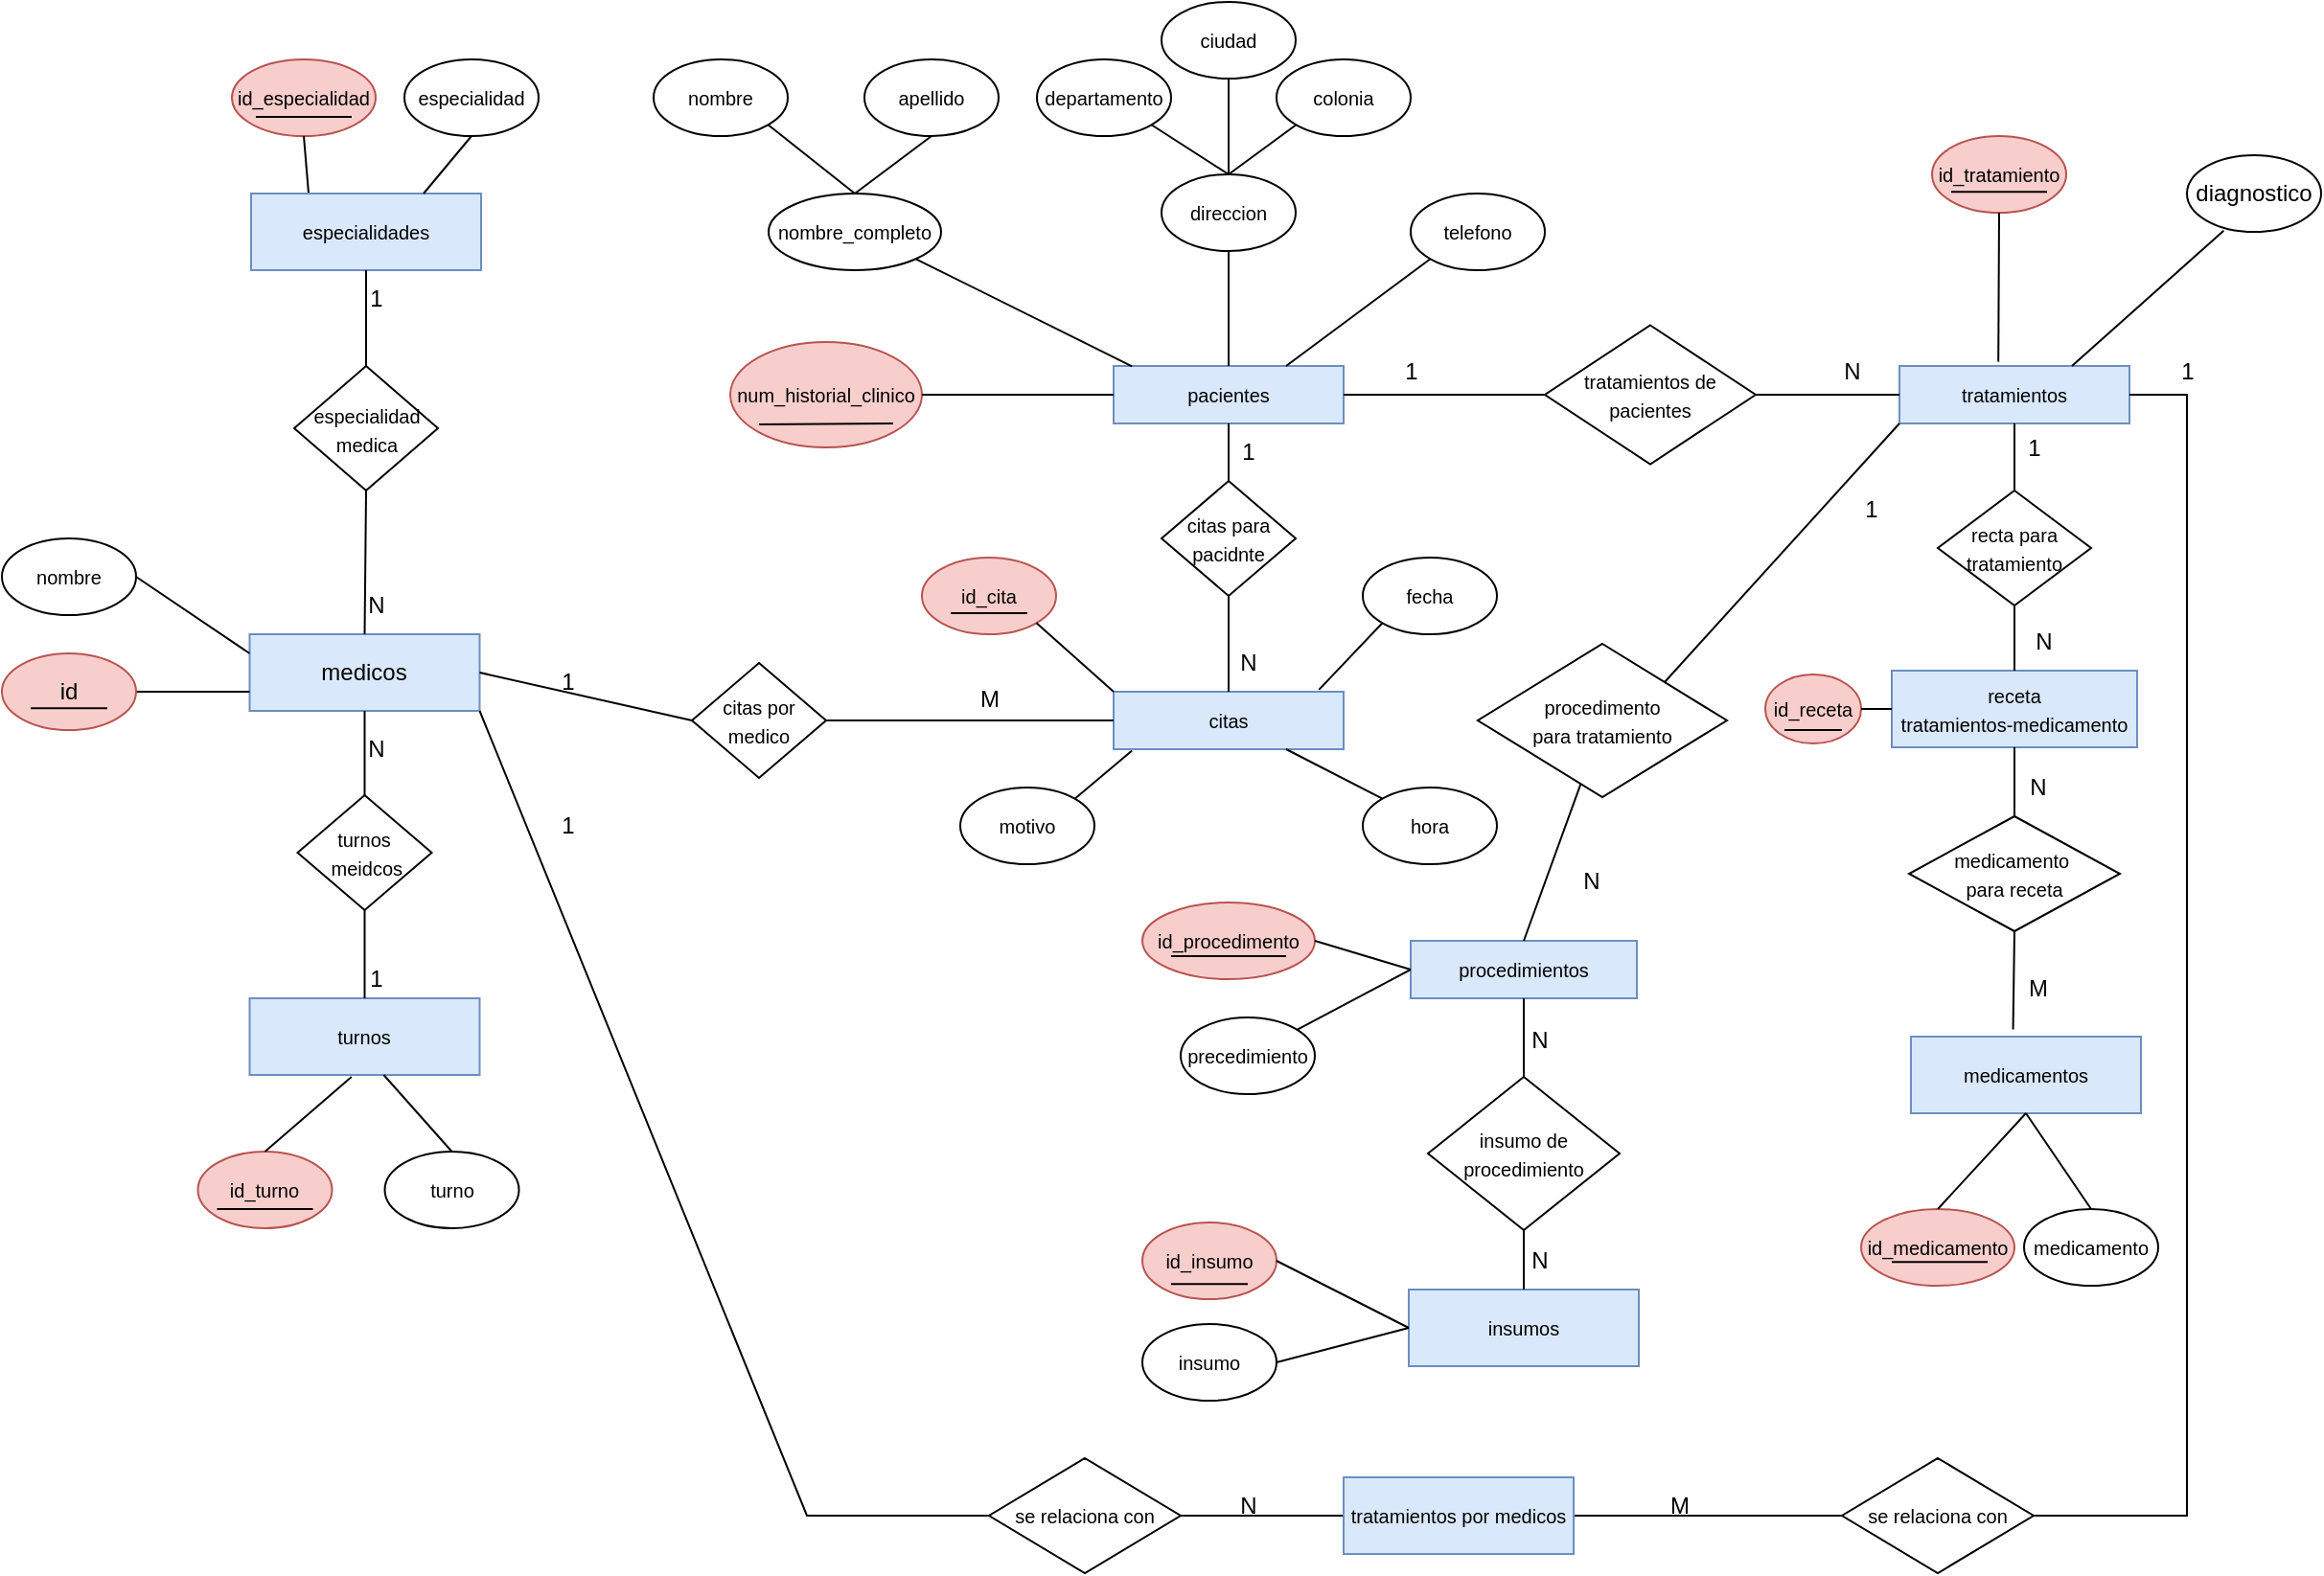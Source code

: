 <mxfile version="26.0.14">
  <diagram id="R2lEEEUBdFMjLlhIrx00" name="Page-1">
    <mxGraphModel dx="1950" dy="590" grid="1" gridSize="10" guides="1" tooltips="1" connect="1" arrows="1" fold="1" page="1" pageScale="1" pageWidth="850" pageHeight="1100" math="0" shadow="0" extFonts="Permanent Marker^https://fonts.googleapis.com/css?family=Permanent+Marker">
      <root>
        <mxCell id="0" />
        <mxCell id="1" parent="0" />
        <mxCell id="XWghQxtPNpE64DwW4WAM-39" value="&lt;span style=&quot;font-size: 10px;&quot;&gt;id_especialidad&lt;/span&gt;" style="ellipse;whiteSpace=wrap;html=1;fillColor=#f8cecc;strokeColor=#b85450;" vertex="1" parent="1">
          <mxGeometry x="-620" y="40" width="75" height="40" as="geometry" />
        </mxCell>
        <mxCell id="XWghQxtPNpE64DwW4WAM-44" value="" style="endArrow=none;html=1;rounded=0;entryX=0.5;entryY=1;entryDx=0;entryDy=0;exitX=0.25;exitY=0;exitDx=0;exitDy=0;" edge="1" parent="1" source="XWghQxtPNpE64DwW4WAM-38" target="XWghQxtPNpE64DwW4WAM-39">
          <mxGeometry width="50" height="50" relative="1" as="geometry">
            <mxPoint x="-670" y="200" as="sourcePoint" />
            <mxPoint x="-620" y="150" as="targetPoint" />
          </mxGeometry>
        </mxCell>
        <mxCell id="XWghQxtPNpE64DwW4WAM-2" value="&lt;font style=&quot;font-size: 10px;&quot;&gt;pacientes&lt;/font&gt;" style="rounded=0;whiteSpace=wrap;html=1;fillColor=#dae8fc;strokeColor=#6c8ebf;" vertex="1" parent="1">
          <mxGeometry x="-160" y="200" width="120" height="30" as="geometry" />
        </mxCell>
        <mxCell id="XWghQxtPNpE64DwW4WAM-4" value="medicos" style="rounded=0;whiteSpace=wrap;html=1;fillColor=#dae8fc;strokeColor=#6c8ebf;" vertex="1" parent="1">
          <mxGeometry x="-610.75" y="340" width="120" height="40" as="geometry" />
        </mxCell>
        <mxCell id="XWghQxtPNpE64DwW4WAM-5" value="&lt;font style=&quot;font-size: 10px;&quot;&gt;citas&lt;/font&gt;" style="rounded=0;whiteSpace=wrap;html=1;fillColor=#dae8fc;strokeColor=#6c8ebf;" vertex="1" parent="1">
          <mxGeometry x="-160" y="370" width="120" height="30" as="geometry" />
        </mxCell>
        <mxCell id="XWghQxtPNpE64DwW4WAM-6" value="&lt;span style=&quot;font-size: 10px;&quot;&gt;receta&lt;/span&gt;&lt;div&gt;&lt;span style=&quot;font-size: 10px;&quot;&gt;tratamientos-medicamento&lt;/span&gt;&lt;/div&gt;" style="rounded=0;whiteSpace=wrap;html=1;fillColor=#dae8fc;strokeColor=#6c8ebf;" vertex="1" parent="1">
          <mxGeometry x="246" y="359" width="128" height="40" as="geometry" />
        </mxCell>
        <mxCell id="XWghQxtPNpE64DwW4WAM-8" value="&lt;font style=&quot;font-size: 10px;&quot;&gt;num_historial_clinico&lt;/font&gt;" style="ellipse;whiteSpace=wrap;html=1;fillColor=#f8cecc;strokeColor=#b85450;" vertex="1" parent="1">
          <mxGeometry x="-360" y="187.5" width="100" height="55" as="geometry" />
        </mxCell>
        <mxCell id="XWghQxtPNpE64DwW4WAM-9" value="&lt;font style=&quot;font-size: 10px;&quot;&gt;telefono&lt;/font&gt;" style="ellipse;whiteSpace=wrap;html=1;" vertex="1" parent="1">
          <mxGeometry x="-5" y="110" width="70" height="40" as="geometry" />
        </mxCell>
        <mxCell id="XWghQxtPNpE64DwW4WAM-10" value="&lt;font style=&quot;font-size: 10px;&quot;&gt;direccion&lt;/font&gt;" style="ellipse;whiteSpace=wrap;html=1;" vertex="1" parent="1">
          <mxGeometry x="-135" y="100" width="70" height="40" as="geometry" />
        </mxCell>
        <mxCell id="XWghQxtPNpE64DwW4WAM-11" value="&lt;font style=&quot;font-size: 10px;&quot;&gt;nombre_completo&lt;/font&gt;" style="ellipse;whiteSpace=wrap;html=1;" vertex="1" parent="1">
          <mxGeometry x="-340" y="110" width="90" height="40" as="geometry" />
        </mxCell>
        <mxCell id="XWghQxtPNpE64DwW4WAM-12" value="" style="endArrow=none;html=1;rounded=0;movable=1;resizable=1;rotatable=1;deletable=1;editable=1;locked=0;connectable=1;" edge="1" parent="1">
          <mxGeometry width="50" height="50" relative="1" as="geometry">
            <mxPoint x="-345" y="230.5" as="sourcePoint" />
            <mxPoint x="-275" y="230" as="targetPoint" />
          </mxGeometry>
        </mxCell>
        <mxCell id="XWghQxtPNpE64DwW4WAM-13" value="&lt;font style=&quot;font-size: 10px;&quot;&gt;apellido&lt;/font&gt;" style="ellipse;whiteSpace=wrap;html=1;" vertex="1" parent="1">
          <mxGeometry x="-290" y="40" width="70" height="40" as="geometry" />
        </mxCell>
        <mxCell id="XWghQxtPNpE64DwW4WAM-14" value="&lt;font style=&quot;font-size: 10px;&quot;&gt;nombre&lt;/font&gt;" style="ellipse;whiteSpace=wrap;html=1;" vertex="1" parent="1">
          <mxGeometry x="-400" y="40" width="70" height="40" as="geometry" />
        </mxCell>
        <mxCell id="XWghQxtPNpE64DwW4WAM-15" value="&lt;font style=&quot;font-size: 10px;&quot;&gt;ciudad&lt;/font&gt;" style="ellipse;whiteSpace=wrap;html=1;" vertex="1" parent="1">
          <mxGeometry x="-135" y="10" width="70" height="40" as="geometry" />
        </mxCell>
        <mxCell id="XWghQxtPNpE64DwW4WAM-16" value="&lt;font style=&quot;font-size: 10px;&quot;&gt;departamento&lt;/font&gt;" style="ellipse;whiteSpace=wrap;html=1;" vertex="1" parent="1">
          <mxGeometry x="-200" y="40" width="70" height="40" as="geometry" />
        </mxCell>
        <mxCell id="XWghQxtPNpE64DwW4WAM-17" value="&lt;font style=&quot;font-size: 10px;&quot;&gt;colonia&lt;/font&gt;" style="ellipse;whiteSpace=wrap;html=1;" vertex="1" parent="1">
          <mxGeometry x="-75" y="40" width="70" height="40" as="geometry" />
        </mxCell>
        <mxCell id="XWghQxtPNpE64DwW4WAM-19" value="" style="endArrow=none;html=1;rounded=0;entryX=0;entryY=0.5;entryDx=0;entryDy=0;exitX=1;exitY=0.5;exitDx=0;exitDy=0;" edge="1" parent="1" source="XWghQxtPNpE64DwW4WAM-8" target="XWghQxtPNpE64DwW4WAM-2">
          <mxGeometry width="50" height="50" relative="1" as="geometry">
            <mxPoint x="-260" y="310" as="sourcePoint" />
            <mxPoint x="-210" y="260" as="targetPoint" />
          </mxGeometry>
        </mxCell>
        <mxCell id="XWghQxtPNpE64DwW4WAM-20" value="" style="endArrow=none;html=1;rounded=0;entryX=0.5;entryY=1;entryDx=0;entryDy=0;exitX=0.5;exitY=0;exitDx=0;exitDy=0;" edge="1" parent="1" source="XWghQxtPNpE64DwW4WAM-2" target="XWghQxtPNpE64DwW4WAM-10">
          <mxGeometry width="50" height="50" relative="1" as="geometry">
            <mxPoint x="-155" y="200" as="sourcePoint" />
            <mxPoint x="-105" y="150" as="targetPoint" />
          </mxGeometry>
        </mxCell>
        <mxCell id="XWghQxtPNpE64DwW4WAM-21" value="" style="endArrow=none;html=1;rounded=0;exitX=0.08;exitY=0.005;exitDx=0;exitDy=0;exitPerimeter=0;entryX=1;entryY=1;entryDx=0;entryDy=0;" edge="1" parent="1" source="XWghQxtPNpE64DwW4WAM-2" target="XWghQxtPNpE64DwW4WAM-11">
          <mxGeometry width="50" height="50" relative="1" as="geometry">
            <mxPoint x="-240" y="190" as="sourcePoint" />
            <mxPoint x="-210" y="180" as="targetPoint" />
          </mxGeometry>
        </mxCell>
        <mxCell id="XWghQxtPNpE64DwW4WAM-22" value="" style="endArrow=none;html=1;rounded=0;entryX=1;entryY=1;entryDx=0;entryDy=0;exitX=0.5;exitY=0;exitDx=0;exitDy=0;" edge="1" parent="1" source="XWghQxtPNpE64DwW4WAM-11" target="XWghQxtPNpE64DwW4WAM-14">
          <mxGeometry width="50" height="50" relative="1" as="geometry">
            <mxPoint x="-420" y="190" as="sourcePoint" />
            <mxPoint x="-370" y="140" as="targetPoint" />
          </mxGeometry>
        </mxCell>
        <mxCell id="XWghQxtPNpE64DwW4WAM-23" value="" style="endArrow=none;html=1;rounded=0;entryX=0.5;entryY=1;entryDx=0;entryDy=0;exitX=0.5;exitY=0;exitDx=0;exitDy=0;" edge="1" parent="1" source="XWghQxtPNpE64DwW4WAM-11" target="XWghQxtPNpE64DwW4WAM-13">
          <mxGeometry width="50" height="50" relative="1" as="geometry">
            <mxPoint x="-330" y="130" as="sourcePoint" />
            <mxPoint x="-280" y="80" as="targetPoint" />
          </mxGeometry>
        </mxCell>
        <mxCell id="XWghQxtPNpE64DwW4WAM-24" value="" style="endArrow=none;html=1;rounded=0;entryX=1;entryY=1;entryDx=0;entryDy=0;exitX=0.5;exitY=0;exitDx=0;exitDy=0;" edge="1" parent="1" source="XWghQxtPNpE64DwW4WAM-10" target="XWghQxtPNpE64DwW4WAM-16">
          <mxGeometry width="50" height="50" relative="1" as="geometry">
            <mxPoint x="-190" y="80" as="sourcePoint" />
            <mxPoint x="-119.289" y="80" as="targetPoint" />
          </mxGeometry>
        </mxCell>
        <mxCell id="XWghQxtPNpE64DwW4WAM-25" value="" style="endArrow=none;html=1;rounded=0;entryX=0.5;entryY=1;entryDx=0;entryDy=0;exitX=0.5;exitY=0;exitDx=0;exitDy=0;" edge="1" parent="1" source="XWghQxtPNpE64DwW4WAM-10" target="XWghQxtPNpE64DwW4WAM-15">
          <mxGeometry width="50" height="50" relative="1" as="geometry">
            <mxPoint x="-40" y="140" as="sourcePoint" />
            <mxPoint x="10" y="90" as="targetPoint" />
          </mxGeometry>
        </mxCell>
        <mxCell id="XWghQxtPNpE64DwW4WAM-26" value="" style="endArrow=none;html=1;rounded=0;exitX=0;exitY=1;exitDx=0;exitDy=0;entryX=0.5;entryY=0;entryDx=0;entryDy=0;" edge="1" parent="1" source="XWghQxtPNpE64DwW4WAM-17" target="XWghQxtPNpE64DwW4WAM-10">
          <mxGeometry width="50" height="50" relative="1" as="geometry">
            <mxPoint x="-20" y="89.64" as="sourcePoint" />
            <mxPoint x="-110" y="80" as="targetPoint" />
          </mxGeometry>
        </mxCell>
        <mxCell id="XWghQxtPNpE64DwW4WAM-28" value="" style="endArrow=none;html=1;rounded=0;entryX=0;entryY=1;entryDx=0;entryDy=0;exitX=0.75;exitY=0;exitDx=0;exitDy=0;" edge="1" parent="1" source="XWghQxtPNpE64DwW4WAM-2" target="XWghQxtPNpE64DwW4WAM-9">
          <mxGeometry width="50" height="50" relative="1" as="geometry">
            <mxPoint x="-110" y="320" as="sourcePoint" />
            <mxPoint x="-60" y="270" as="targetPoint" />
          </mxGeometry>
        </mxCell>
        <mxCell id="XWghQxtPNpE64DwW4WAM-30" value="&lt;font style=&quot;font-size: 10px;&quot;&gt;turno&lt;/font&gt;" style="ellipse;whiteSpace=wrap;html=1;" vertex="1" parent="1">
          <mxGeometry x="-540.25" y="610" width="70" height="40" as="geometry" />
        </mxCell>
        <mxCell id="XWghQxtPNpE64DwW4WAM-31" value="&lt;font size=&quot;1&quot;&gt;nombre&lt;/font&gt;" style="ellipse;whiteSpace=wrap;html=1;" vertex="1" parent="1">
          <mxGeometry x="-740" y="290" width="70" height="40" as="geometry" />
        </mxCell>
        <mxCell id="XWghQxtPNpE64DwW4WAM-32" value="&lt;span style=&quot;font-size: 10px;&quot;&gt;id_turno&lt;/span&gt;" style="ellipse;whiteSpace=wrap;html=1;fillColor=#f8cecc;strokeColor=#b85450;" vertex="1" parent="1">
          <mxGeometry x="-637.75" y="610" width="70" height="40" as="geometry" />
        </mxCell>
        <mxCell id="XWghQxtPNpE64DwW4WAM-36" value="&lt;font size=&quot;1&quot;&gt;turnos&lt;/font&gt;" style="rounded=0;whiteSpace=wrap;html=1;fillColor=#dae8fc;strokeColor=#6c8ebf;" vertex="1" parent="1">
          <mxGeometry x="-610.75" y="530" width="120" height="40" as="geometry" />
        </mxCell>
        <mxCell id="XWghQxtPNpE64DwW4WAM-38" value="&lt;font size=&quot;1&quot;&gt;especialidades&lt;/font&gt;" style="rounded=0;whiteSpace=wrap;html=1;fillColor=#dae8fc;strokeColor=#6c8ebf;" vertex="1" parent="1">
          <mxGeometry x="-610" y="110" width="120" height="40" as="geometry" />
        </mxCell>
        <mxCell id="XWghQxtPNpE64DwW4WAM-40" value="&lt;span style=&quot;font-size: 10px;&quot;&gt;especialidad&lt;/span&gt;" style="ellipse;whiteSpace=wrap;html=1;" vertex="1" parent="1">
          <mxGeometry x="-530" y="40" width="70" height="40" as="geometry" />
        </mxCell>
        <mxCell id="XWghQxtPNpE64DwW4WAM-42" value="" style="endArrow=none;html=1;rounded=0;entryX=0.5;entryY=1;entryDx=0;entryDy=0;exitX=0.5;exitY=0;exitDx=0;exitDy=0;" edge="1" parent="1" source="XWghQxtPNpE64DwW4WAM-53" target="XWghQxtPNpE64DwW4WAM-38">
          <mxGeometry width="50" height="50" relative="1" as="geometry">
            <mxPoint x="-650" y="280" as="sourcePoint" />
            <mxPoint x="-600" y="230" as="targetPoint" />
          </mxGeometry>
        </mxCell>
        <mxCell id="XWghQxtPNpE64DwW4WAM-43" value="" style="endArrow=none;html=1;rounded=0;entryX=0.5;entryY=1;entryDx=0;entryDy=0;exitX=0.75;exitY=0;exitDx=0;exitDy=0;" edge="1" parent="1" source="XWghQxtPNpE64DwW4WAM-38" target="XWghQxtPNpE64DwW4WAM-40">
          <mxGeometry width="50" height="50" relative="1" as="geometry">
            <mxPoint x="-475" y="200" as="sourcePoint" />
            <mxPoint x="-425" y="150" as="targetPoint" />
          </mxGeometry>
        </mxCell>
        <mxCell id="XWghQxtPNpE64DwW4WAM-45" value="" style="endArrow=none;html=1;rounded=0;exitX=1;exitY=0.5;exitDx=0;exitDy=0;entryX=0;entryY=0.75;entryDx=0;entryDy=0;" edge="1" parent="1" source="XWghQxtPNpE64DwW4WAM-33" target="XWghQxtPNpE64DwW4WAM-4">
          <mxGeometry width="50" height="50" relative="1" as="geometry">
            <mxPoint x="-670" y="430" as="sourcePoint" />
            <mxPoint x="-510" y="380" as="targetPoint" />
            <Array as="points" />
          </mxGeometry>
        </mxCell>
        <mxCell id="XWghQxtPNpE64DwW4WAM-46" value="" style="endArrow=none;html=1;rounded=0;exitX=1;exitY=0.5;exitDx=0;exitDy=0;entryX=0;entryY=0.25;entryDx=0;entryDy=0;" edge="1" parent="1" source="XWghQxtPNpE64DwW4WAM-31" target="XWghQxtPNpE64DwW4WAM-4">
          <mxGeometry width="50" height="50" relative="1" as="geometry">
            <mxPoint x="-660" y="310" as="sourcePoint" />
            <mxPoint x="-610" y="260" as="targetPoint" />
          </mxGeometry>
        </mxCell>
        <mxCell id="XWghQxtPNpE64DwW4WAM-47" value="" style="endArrow=none;html=1;rounded=0;entryX=0.5;entryY=1;entryDx=0;entryDy=0;exitX=0.5;exitY=0;exitDx=0;exitDy=0;" edge="1" parent="1" source="XWghQxtPNpE64DwW4WAM-55" target="XWghQxtPNpE64DwW4WAM-4">
          <mxGeometry width="50" height="50" relative="1" as="geometry">
            <mxPoint x="-550" y="450" as="sourcePoint" />
            <mxPoint x="-530" y="390" as="targetPoint" />
          </mxGeometry>
        </mxCell>
        <mxCell id="XWghQxtPNpE64DwW4WAM-48" value="" style="endArrow=none;html=1;rounded=0;" edge="1" parent="1">
          <mxGeometry width="50" height="50" relative="1" as="geometry">
            <mxPoint x="-627.75" y="640" as="sourcePoint" />
            <mxPoint x="-577.75" y="640" as="targetPoint" />
          </mxGeometry>
        </mxCell>
        <mxCell id="XWghQxtPNpE64DwW4WAM-49" value="" style="endArrow=none;html=1;rounded=0;" edge="1" parent="1" source="XWghQxtPNpE64DwW4WAM-33">
          <mxGeometry width="50" height="50" relative="1" as="geometry">
            <mxPoint x="-739" y="359" as="sourcePoint" />
            <mxPoint x="-689" y="359" as="targetPoint" />
          </mxGeometry>
        </mxCell>
        <mxCell id="XWghQxtPNpE64DwW4WAM-50" value="" style="endArrow=none;html=1;rounded=0;entryX=0.443;entryY=1.025;entryDx=0;entryDy=0;entryPerimeter=0;exitX=0.5;exitY=0;exitDx=0;exitDy=0;" edge="1" parent="1" source="XWghQxtPNpE64DwW4WAM-32" target="XWghQxtPNpE64DwW4WAM-36">
          <mxGeometry width="50" height="50" relative="1" as="geometry">
            <mxPoint x="-610.25" y="610" as="sourcePoint" />
            <mxPoint x="-577.75" y="580" as="targetPoint" />
          </mxGeometry>
        </mxCell>
        <mxCell id="XWghQxtPNpE64DwW4WAM-51" value="" style="endArrow=none;html=1;rounded=0;entryX=0.583;entryY=1;entryDx=0;entryDy=0;entryPerimeter=0;exitX=0.5;exitY=0;exitDx=0;exitDy=0;" edge="1" parent="1" source="XWghQxtPNpE64DwW4WAM-30" target="XWghQxtPNpE64DwW4WAM-36">
          <mxGeometry width="50" height="50" relative="1" as="geometry">
            <mxPoint x="-570.25" y="630" as="sourcePoint" />
            <mxPoint x="-520.25" y="580" as="targetPoint" />
          </mxGeometry>
        </mxCell>
        <mxCell id="XWghQxtPNpE64DwW4WAM-52" value="" style="endArrow=none;html=1;rounded=0;" edge="1" parent="1">
          <mxGeometry width="50" height="50" relative="1" as="geometry">
            <mxPoint x="-607.5" y="70" as="sourcePoint" />
            <mxPoint x="-557.5" y="70" as="targetPoint" />
          </mxGeometry>
        </mxCell>
        <mxCell id="XWghQxtPNpE64DwW4WAM-54" value="" style="endArrow=none;html=1;rounded=0;entryX=0.5;entryY=1;entryDx=0;entryDy=0;exitX=0.5;exitY=0;exitDx=0;exitDy=0;" edge="1" parent="1" source="XWghQxtPNpE64DwW4WAM-4" target="XWghQxtPNpE64DwW4WAM-53">
          <mxGeometry width="50" height="50" relative="1" as="geometry">
            <mxPoint x="-550" y="310" as="sourcePoint" />
            <mxPoint x="-550" y="210" as="targetPoint" />
          </mxGeometry>
        </mxCell>
        <mxCell id="XWghQxtPNpE64DwW4WAM-53" value="&lt;font style=&quot;font-size: 10px;&quot;&gt;especialidad&lt;/font&gt;&lt;div&gt;&lt;font style=&quot;font-size: 10px;&quot;&gt;medica&lt;/font&gt;&lt;/div&gt;" style="rhombus;whiteSpace=wrap;html=1;" vertex="1" parent="1">
          <mxGeometry x="-587.5" y="200" width="75" height="65" as="geometry" />
        </mxCell>
        <mxCell id="XWghQxtPNpE64DwW4WAM-56" value="" style="endArrow=none;html=1;rounded=0;entryX=0.5;entryY=1;entryDx=0;entryDy=0;exitX=0.5;exitY=0;exitDx=0;exitDy=0;" edge="1" parent="1" source="XWghQxtPNpE64DwW4WAM-36" target="XWghQxtPNpE64DwW4WAM-55">
          <mxGeometry width="50" height="50" relative="1" as="geometry">
            <mxPoint x="-549" y="440" as="sourcePoint" />
            <mxPoint x="-550" y="350" as="targetPoint" />
          </mxGeometry>
        </mxCell>
        <mxCell id="XWghQxtPNpE64DwW4WAM-55" value="&lt;font style=&quot;font-size: 10px;&quot;&gt;turnos&lt;/font&gt;&lt;div&gt;&lt;font style=&quot;font-size: 10px;&quot;&gt;&amp;nbsp;meidcos&lt;/font&gt;&lt;/div&gt;" style="rhombus;whiteSpace=wrap;html=1;" vertex="1" parent="1">
          <mxGeometry x="-585.75" y="424" width="70" height="60" as="geometry" />
        </mxCell>
        <mxCell id="XWghQxtPNpE64DwW4WAM-33" value="id" style="ellipse;whiteSpace=wrap;html=1;fillColor=#f8cecc;strokeColor=#b85450;" vertex="1" parent="1">
          <mxGeometry x="-740" y="350" width="70" height="40" as="geometry" />
        </mxCell>
        <mxCell id="XWghQxtPNpE64DwW4WAM-59" value="&lt;span style=&quot;font-size: 10px;&quot;&gt;citas para pacidnte&lt;/span&gt;" style="rhombus;whiteSpace=wrap;html=1;" vertex="1" parent="1">
          <mxGeometry x="-135" y="260" width="70" height="60" as="geometry" />
        </mxCell>
        <mxCell id="XWghQxtPNpE64DwW4WAM-60" value="&lt;span style=&quot;font-size: 10px;&quot;&gt;citas por medico&lt;/span&gt;" style="rhombus;whiteSpace=wrap;html=1;" vertex="1" parent="1">
          <mxGeometry x="-380" y="355" width="70" height="60" as="geometry" />
        </mxCell>
        <mxCell id="XWghQxtPNpE64DwW4WAM-64" value="&lt;span style=&quot;font-size: 10px;&quot;&gt;hora&lt;/span&gt;" style="ellipse;whiteSpace=wrap;html=1;" vertex="1" parent="1">
          <mxGeometry x="-30" y="420" width="70" height="40" as="geometry" />
        </mxCell>
        <mxCell id="XWghQxtPNpE64DwW4WAM-65" value="&lt;span style=&quot;font-size: 10px;&quot;&gt;motivo&lt;/span&gt;" style="ellipse;whiteSpace=wrap;html=1;" vertex="1" parent="1">
          <mxGeometry x="-240" y="420" width="70" height="40" as="geometry" />
        </mxCell>
        <mxCell id="XWghQxtPNpE64DwW4WAM-66" value="&lt;span style=&quot;font-size: 10px;&quot;&gt;fecha&lt;/span&gt;" style="ellipse;whiteSpace=wrap;html=1;" vertex="1" parent="1">
          <mxGeometry x="-30" y="300" width="70" height="40" as="geometry" />
        </mxCell>
        <mxCell id="XWghQxtPNpE64DwW4WAM-67" value="&lt;span style=&quot;font-size: 10px;&quot;&gt;id_cita&lt;/span&gt;" style="ellipse;whiteSpace=wrap;html=1;fillColor=#f8cecc;strokeColor=#b85450;" vertex="1" parent="1">
          <mxGeometry x="-260" y="300" width="70" height="40" as="geometry" />
        </mxCell>
        <mxCell id="XWghQxtPNpE64DwW4WAM-69" value="" style="endArrow=none;html=1;rounded=0;entryX=0;entryY=0.5;entryDx=0;entryDy=0;exitX=1;exitY=0.5;exitDx=0;exitDy=0;" edge="1" parent="1" source="XWghQxtPNpE64DwW4WAM-4" target="XWghQxtPNpE64DwW4WAM-60">
          <mxGeometry width="50" height="50" relative="1" as="geometry">
            <mxPoint x="-490" y="440" as="sourcePoint" />
            <mxPoint x="-440" y="390" as="targetPoint" />
          </mxGeometry>
        </mxCell>
        <mxCell id="XWghQxtPNpE64DwW4WAM-70" value="" style="endArrow=none;html=1;rounded=0;entryX=0;entryY=0.5;entryDx=0;entryDy=0;exitX=1;exitY=0.5;exitDx=0;exitDy=0;" edge="1" parent="1" source="XWghQxtPNpE64DwW4WAM-60" target="XWghQxtPNpE64DwW4WAM-5">
          <mxGeometry width="50" height="50" relative="1" as="geometry">
            <mxPoint x="-290" y="390" as="sourcePoint" />
            <mxPoint x="-320" y="340" as="targetPoint" />
          </mxGeometry>
        </mxCell>
        <mxCell id="XWghQxtPNpE64DwW4WAM-71" value="" style="endArrow=none;html=1;rounded=0;exitX=1;exitY=0;exitDx=0;exitDy=0;entryX=0.08;entryY=1.025;entryDx=0;entryDy=0;entryPerimeter=0;" edge="1" parent="1" source="XWghQxtPNpE64DwW4WAM-65" target="XWghQxtPNpE64DwW4WAM-5">
          <mxGeometry width="50" height="50" relative="1" as="geometry">
            <mxPoint x="-170" y="480" as="sourcePoint" />
            <mxPoint x="-120" y="430" as="targetPoint" />
          </mxGeometry>
        </mxCell>
        <mxCell id="XWghQxtPNpE64DwW4WAM-72" value="" style="endArrow=none;html=1;rounded=0;entryX=0.75;entryY=1;entryDx=0;entryDy=0;exitX=0;exitY=0;exitDx=0;exitDy=0;" edge="1" parent="1" source="XWghQxtPNpE64DwW4WAM-64" target="XWghQxtPNpE64DwW4WAM-5">
          <mxGeometry width="50" height="50" relative="1" as="geometry">
            <mxPoint x="-100" y="470" as="sourcePoint" />
            <mxPoint x="-50" y="420" as="targetPoint" />
          </mxGeometry>
        </mxCell>
        <mxCell id="XWghQxtPNpE64DwW4WAM-74" value="" style="endArrow=none;html=1;rounded=0;entryX=1;entryY=1;entryDx=0;entryDy=0;exitX=0;exitY=0;exitDx=0;exitDy=0;" edge="1" parent="1" source="XWghQxtPNpE64DwW4WAM-5" target="XWghQxtPNpE64DwW4WAM-67">
          <mxGeometry width="50" height="50" relative="1" as="geometry">
            <mxPoint x="-340" y="520" as="sourcePoint" />
            <mxPoint x="-290" y="470" as="targetPoint" />
          </mxGeometry>
        </mxCell>
        <mxCell id="XWghQxtPNpE64DwW4WAM-75" value="" style="endArrow=none;html=1;rounded=0;entryX=0.5;entryY=1;entryDx=0;entryDy=0;exitX=0.5;exitY=0;exitDx=0;exitDy=0;" edge="1" parent="1" source="XWghQxtPNpE64DwW4WAM-5" target="XWghQxtPNpE64DwW4WAM-59">
          <mxGeometry width="50" height="50" relative="1" as="geometry">
            <mxPoint x="-120" y="400" as="sourcePoint" />
            <mxPoint x="-100" y="334" as="targetPoint" />
          </mxGeometry>
        </mxCell>
        <mxCell id="XWghQxtPNpE64DwW4WAM-76" value="" style="endArrow=none;html=1;rounded=0;entryX=0;entryY=1;entryDx=0;entryDy=0;exitX=0.893;exitY=-0.035;exitDx=0;exitDy=0;exitPerimeter=0;" edge="1" parent="1" source="XWghQxtPNpE64DwW4WAM-5" target="XWghQxtPNpE64DwW4WAM-66">
          <mxGeometry width="50" height="50" relative="1" as="geometry">
            <mxPoint x="-30" y="400" as="sourcePoint" />
            <mxPoint x="20" y="350" as="targetPoint" />
          </mxGeometry>
        </mxCell>
        <mxCell id="XWghQxtPNpE64DwW4WAM-77" value="" style="endArrow=none;html=1;rounded=0;" edge="1" parent="1">
          <mxGeometry width="50" height="50" relative="1" as="geometry">
            <mxPoint x="-205" y="329" as="sourcePoint" />
            <mxPoint x="-245" y="329" as="targetPoint" />
          </mxGeometry>
        </mxCell>
        <mxCell id="XWghQxtPNpE64DwW4WAM-78" value="" style="endArrow=none;html=1;rounded=0;entryX=0.5;entryY=1;entryDx=0;entryDy=0;exitX=0.5;exitY=0;exitDx=0;exitDy=0;" edge="1" parent="1" source="XWghQxtPNpE64DwW4WAM-59" target="XWghQxtPNpE64DwW4WAM-2">
          <mxGeometry width="50" height="50" relative="1" as="geometry">
            <mxPoint x="-200" y="290" as="sourcePoint" />
            <mxPoint x="-150" y="240" as="targetPoint" />
          </mxGeometry>
        </mxCell>
        <mxCell id="XWghQxtPNpE64DwW4WAM-79" value="&lt;font size=&quot;1&quot;&gt;medicamentos&lt;/font&gt;" style="rounded=0;whiteSpace=wrap;html=1;fillColor=#dae8fc;strokeColor=#6c8ebf;" vertex="1" parent="1">
          <mxGeometry x="256" y="550" width="120" height="40" as="geometry" />
        </mxCell>
        <mxCell id="XWghQxtPNpE64DwW4WAM-80" value="&lt;font size=&quot;1&quot;&gt;insumos&lt;/font&gt;" style="rounded=0;whiteSpace=wrap;html=1;fillColor=#dae8fc;strokeColor=#6c8ebf;" vertex="1" parent="1">
          <mxGeometry x="-6" y="682" width="120" height="40" as="geometry" />
        </mxCell>
        <mxCell id="XWghQxtPNpE64DwW4WAM-84" value="&lt;span style=&quot;font-size: 10px;&quot;&gt;medicamento&lt;/span&gt;" style="ellipse;whiteSpace=wrap;html=1;" vertex="1" parent="1">
          <mxGeometry x="315" y="640" width="70" height="40" as="geometry" />
        </mxCell>
        <mxCell id="XWghQxtPNpE64DwW4WAM-85" value="&lt;span style=&quot;font-size: 10px;&quot;&gt;id_medicamento&lt;/span&gt;" style="ellipse;whiteSpace=wrap;html=1;fillColor=#f8cecc;strokeColor=#b85450;" vertex="1" parent="1">
          <mxGeometry x="230" y="640" width="80" height="40" as="geometry" />
        </mxCell>
        <mxCell id="XWghQxtPNpE64DwW4WAM-86" value="&lt;span style=&quot;font-size: 10px;&quot;&gt;insumo&lt;/span&gt;" style="ellipse;whiteSpace=wrap;html=1;" vertex="1" parent="1">
          <mxGeometry x="-145" y="700" width="70" height="40" as="geometry" />
        </mxCell>
        <mxCell id="XWghQxtPNpE64DwW4WAM-87" value="&lt;span style=&quot;font-size: 10px;&quot;&gt;id_insumo&lt;/span&gt;" style="ellipse;whiteSpace=wrap;html=1;fillColor=#f8cecc;strokeColor=#b85450;" vertex="1" parent="1">
          <mxGeometry x="-145" y="647" width="70" height="40" as="geometry" />
        </mxCell>
        <mxCell id="XWghQxtPNpE64DwW4WAM-88" value="" style="endArrow=none;html=1;rounded=0;entryX=0.5;entryY=0;entryDx=0;entryDy=0;exitX=0.5;exitY=1;exitDx=0;exitDy=0;" edge="1" parent="1" source="XWghQxtPNpE64DwW4WAM-79" target="XWghQxtPNpE64DwW4WAM-85">
          <mxGeometry width="50" height="50" relative="1" as="geometry">
            <mxPoint x="141" y="620" as="sourcePoint" />
            <mxPoint x="191" y="570" as="targetPoint" />
          </mxGeometry>
        </mxCell>
        <mxCell id="XWghQxtPNpE64DwW4WAM-89" value="" style="endArrow=none;html=1;rounded=0;entryX=0.5;entryY=0;entryDx=0;entryDy=0;exitX=0.5;exitY=1;exitDx=0;exitDy=0;" edge="1" parent="1" source="XWghQxtPNpE64DwW4WAM-79" target="XWghQxtPNpE64DwW4WAM-84">
          <mxGeometry width="50" height="50" relative="1" as="geometry">
            <mxPoint x="311" y="610" as="sourcePoint" />
            <mxPoint x="361" y="560" as="targetPoint" />
          </mxGeometry>
        </mxCell>
        <mxCell id="XWghQxtPNpE64DwW4WAM-90" value="" style="endArrow=none;html=1;rounded=0;entryX=1;entryY=0.5;entryDx=0;entryDy=0;exitX=0;exitY=0.5;exitDx=0;exitDy=0;" edge="1" parent="1" source="XWghQxtPNpE64DwW4WAM-80" target="XWghQxtPNpE64DwW4WAM-87">
          <mxGeometry width="50" height="50" relative="1" as="geometry">
            <mxPoint x="-190" y="700" as="sourcePoint" />
            <mxPoint x="-240" y="630" as="targetPoint" />
          </mxGeometry>
        </mxCell>
        <mxCell id="XWghQxtPNpE64DwW4WAM-91" value="" style="endArrow=none;html=1;rounded=0;entryX=1;entryY=0.5;entryDx=0;entryDy=0;exitX=0;exitY=0.5;exitDx=0;exitDy=0;" edge="1" parent="1" source="XWghQxtPNpE64DwW4WAM-80" target="XWghQxtPNpE64DwW4WAM-86">
          <mxGeometry width="50" height="50" relative="1" as="geometry">
            <mxPoint x="-10" y="710" as="sourcePoint" />
            <mxPoint x="-396.5" y="700" as="targetPoint" />
          </mxGeometry>
        </mxCell>
        <mxCell id="XWghQxtPNpE64DwW4WAM-93" value="&lt;span style=&quot;font-size: 10px;&quot;&gt;tratamientos&lt;/span&gt;" style="rounded=0;whiteSpace=wrap;html=1;fillColor=#dae8fc;strokeColor=#6c8ebf;" vertex="1" parent="1">
          <mxGeometry x="250" y="200" width="120" height="30" as="geometry" />
        </mxCell>
        <mxCell id="XWghQxtPNpE64DwW4WAM-94" value="&lt;span style=&quot;font-size: 10px;&quot;&gt;id_tratamiento&lt;/span&gt;" style="ellipse;whiteSpace=wrap;html=1;fillColor=#f8cecc;strokeColor=#b85450;" vertex="1" parent="1">
          <mxGeometry x="267" y="80" width="70" height="40" as="geometry" />
        </mxCell>
        <mxCell id="XWghQxtPNpE64DwW4WAM-95" value="diagnostico" style="ellipse;whiteSpace=wrap;html=1;" vertex="1" parent="1">
          <mxGeometry x="400" y="90" width="70" height="40" as="geometry" />
        </mxCell>
        <mxCell id="XWghQxtPNpE64DwW4WAM-96" value="&lt;span style=&quot;font-size: 10px;&quot;&gt;id_procedimento&lt;/span&gt;" style="ellipse;whiteSpace=wrap;html=1;fillColor=#f8cecc;strokeColor=#b85450;" vertex="1" parent="1">
          <mxGeometry x="-145" y="480" width="90" height="40" as="geometry" />
        </mxCell>
        <mxCell id="XWghQxtPNpE64DwW4WAM-97" value="&lt;span style=&quot;font-size: 10px;&quot;&gt;precedimiento&lt;/span&gt;" style="ellipse;whiteSpace=wrap;html=1;" vertex="1" parent="1">
          <mxGeometry x="-125" y="540" width="70" height="40" as="geometry" />
        </mxCell>
        <mxCell id="XWghQxtPNpE64DwW4WAM-101" value="&lt;span style=&quot;font-size: 10px;&quot;&gt;tratamientos de pacientes&lt;/span&gt;" style="rhombus;whiteSpace=wrap;html=1;" vertex="1" parent="1">
          <mxGeometry x="65" y="178.75" width="110" height="72.5" as="geometry" />
        </mxCell>
        <mxCell id="XWghQxtPNpE64DwW4WAM-102" value="" style="endArrow=none;html=1;rounded=0;exitX=1;exitY=0.5;exitDx=0;exitDy=0;entryX=0;entryY=0.5;entryDx=0;entryDy=0;" edge="1" parent="1" source="XWghQxtPNpE64DwW4WAM-2" target="XWghQxtPNpE64DwW4WAM-101">
          <mxGeometry width="50" height="50" relative="1" as="geometry">
            <mxPoint x="10" y="220" as="sourcePoint" />
            <mxPoint x="60" y="170" as="targetPoint" />
          </mxGeometry>
        </mxCell>
        <mxCell id="XWghQxtPNpE64DwW4WAM-103" value="" style="endArrow=none;html=1;rounded=0;exitX=1;exitY=0.5;exitDx=0;exitDy=0;entryX=0;entryY=0.5;entryDx=0;entryDy=0;" edge="1" parent="1" source="XWghQxtPNpE64DwW4WAM-101" target="XWghQxtPNpE64DwW4WAM-93">
          <mxGeometry width="50" height="50" relative="1" as="geometry">
            <mxPoint x="150" y="310" as="sourcePoint" />
            <mxPoint x="200" y="260" as="targetPoint" />
          </mxGeometry>
        </mxCell>
        <mxCell id="XWghQxtPNpE64DwW4WAM-104" value="" style="endArrow=none;html=1;rounded=0;entryX=0.5;entryY=1;entryDx=0;entryDy=0;exitX=0.43;exitY=-0.073;exitDx=0;exitDy=0;exitPerimeter=0;" edge="1" parent="1" source="XWghQxtPNpE64DwW4WAM-93" target="XWghQxtPNpE64DwW4WAM-94">
          <mxGeometry width="50" height="50" relative="1" as="geometry">
            <mxPoint x="270" y="180" as="sourcePoint" />
            <mxPoint x="320" y="130" as="targetPoint" />
          </mxGeometry>
        </mxCell>
        <mxCell id="XWghQxtPNpE64DwW4WAM-105" value="" style="endArrow=none;html=1;rounded=0;exitX=0.75;exitY=0;exitDx=0;exitDy=0;entryX=0.274;entryY=0.985;entryDx=0;entryDy=0;entryPerimeter=0;" edge="1" parent="1" source="XWghQxtPNpE64DwW4WAM-93" target="XWghQxtPNpE64DwW4WAM-95">
          <mxGeometry width="50" height="50" relative="1" as="geometry">
            <mxPoint x="460" y="200" as="sourcePoint" />
            <mxPoint x="510" y="150" as="targetPoint" />
          </mxGeometry>
        </mxCell>
        <mxCell id="XWghQxtPNpE64DwW4WAM-106" value="&lt;span style=&quot;font-size: 10px;&quot;&gt;medicamento&amp;nbsp;&lt;/span&gt;&lt;div&gt;&lt;span style=&quot;font-size: 10px;&quot;&gt;para receta&lt;/span&gt;&lt;/div&gt;" style="rhombus;whiteSpace=wrap;html=1;" vertex="1" parent="1">
          <mxGeometry x="255" y="435" width="110" height="60" as="geometry" />
        </mxCell>
        <mxCell id="XWghQxtPNpE64DwW4WAM-107" value="&lt;span style=&quot;font-size: 10px;&quot;&gt;recta para tratamiento&lt;/span&gt;" style="rhombus;whiteSpace=wrap;html=1;" vertex="1" parent="1">
          <mxGeometry x="270" y="265" width="80" height="60" as="geometry" />
        </mxCell>
        <mxCell id="XWghQxtPNpE64DwW4WAM-108" value="" style="endArrow=none;html=1;rounded=0;entryX=0.5;entryY=1;entryDx=0;entryDy=0;exitX=0.5;exitY=0;exitDx=0;exitDy=0;" edge="1" parent="1" source="XWghQxtPNpE64DwW4WAM-107" target="XWghQxtPNpE64DwW4WAM-93">
          <mxGeometry width="50" height="50" relative="1" as="geometry">
            <mxPoint x="236" y="325" as="sourcePoint" />
            <mxPoint x="286" y="275" as="targetPoint" />
          </mxGeometry>
        </mxCell>
        <mxCell id="XWghQxtPNpE64DwW4WAM-109" value="" style="endArrow=none;html=1;rounded=0;entryX=0.5;entryY=1;entryDx=0;entryDy=0;exitX=0.5;exitY=0;exitDx=0;exitDy=0;" edge="1" parent="1" source="XWghQxtPNpE64DwW4WAM-6" target="XWghQxtPNpE64DwW4WAM-107">
          <mxGeometry width="50" height="50" relative="1" as="geometry">
            <mxPoint x="190" y="390" as="sourcePoint" />
            <mxPoint x="240" y="340" as="targetPoint" />
          </mxGeometry>
        </mxCell>
        <mxCell id="XWghQxtPNpE64DwW4WAM-110" value="" style="endArrow=none;html=1;rounded=0;entryX=0.5;entryY=1;entryDx=0;entryDy=0;" edge="1" parent="1" source="XWghQxtPNpE64DwW4WAM-106" target="XWghQxtPNpE64DwW4WAM-6">
          <mxGeometry width="50" height="50" relative="1" as="geometry">
            <mxPoint x="180" y="464" as="sourcePoint" />
            <mxPoint x="230" y="414" as="targetPoint" />
          </mxGeometry>
        </mxCell>
        <mxCell id="XWghQxtPNpE64DwW4WAM-111" value="" style="endArrow=none;html=1;rounded=0;entryX=0.5;entryY=1;entryDx=0;entryDy=0;exitX=0.444;exitY=-0.095;exitDx=0;exitDy=0;exitPerimeter=0;" edge="1" parent="1" source="XWghQxtPNpE64DwW4WAM-79" target="XWghQxtPNpE64DwW4WAM-106">
          <mxGeometry width="50" height="50" relative="1" as="geometry">
            <mxPoint x="240" y="580" as="sourcePoint" />
            <mxPoint x="280" y="530" as="targetPoint" />
          </mxGeometry>
        </mxCell>
        <mxCell id="XWghQxtPNpE64DwW4WAM-112" value="&lt;span style=&quot;font-size: 10px;&quot;&gt;procedimientos&lt;/span&gt;" style="rounded=0;whiteSpace=wrap;html=1;fillColor=#dae8fc;strokeColor=#6c8ebf;" vertex="1" parent="1">
          <mxGeometry x="-5" y="500" width="118" height="30" as="geometry" />
        </mxCell>
        <mxCell id="XWghQxtPNpE64DwW4WAM-113" value="&lt;span style=&quot;font-size: 10px;&quot;&gt;procedimento&lt;/span&gt;&lt;div&gt;&lt;span style=&quot;font-size: 10px;&quot;&gt;para tratamiento&lt;/span&gt;&lt;/div&gt;" style="rhombus;whiteSpace=wrap;html=1;" vertex="1" parent="1">
          <mxGeometry x="30" y="345" width="130" height="80" as="geometry" />
        </mxCell>
        <mxCell id="XWghQxtPNpE64DwW4WAM-114" value="" style="endArrow=none;html=1;rounded=0;entryX=0;entryY=1;entryDx=0;entryDy=0;exitX=1;exitY=0;exitDx=0;exitDy=0;" edge="1" parent="1" source="XWghQxtPNpE64DwW4WAM-113" target="XWghQxtPNpE64DwW4WAM-93">
          <mxGeometry width="50" height="50" relative="1" as="geometry">
            <mxPoint x="160" y="350" as="sourcePoint" />
            <mxPoint x="150" y="310" as="targetPoint" />
          </mxGeometry>
        </mxCell>
        <mxCell id="XWghQxtPNpE64DwW4WAM-115" value="" style="endArrow=none;html=1;rounded=0;exitX=0.5;exitY=0;exitDx=0;exitDy=0;entryX=0.413;entryY=0.915;entryDx=0;entryDy=0;entryPerimeter=0;" edge="1" parent="1" source="XWghQxtPNpE64DwW4WAM-112" target="XWghQxtPNpE64DwW4WAM-113">
          <mxGeometry width="50" height="50" relative="1" as="geometry">
            <mxPoint x="70" y="500" as="sourcePoint" />
            <mxPoint x="136" y="400" as="targetPoint" />
          </mxGeometry>
        </mxCell>
        <mxCell id="XWghQxtPNpE64DwW4WAM-117" value="" style="endArrow=none;html=1;rounded=0;entryX=0;entryY=0.5;entryDx=0;entryDy=0;exitX=1;exitY=0.5;exitDx=0;exitDy=0;" edge="1" parent="1" source="XWghQxtPNpE64DwW4WAM-96" target="XWghQxtPNpE64DwW4WAM-112">
          <mxGeometry width="50" height="50" relative="1" as="geometry">
            <mxPoint x="-170" y="640" as="sourcePoint" />
            <mxPoint x="-120" y="590" as="targetPoint" />
          </mxGeometry>
        </mxCell>
        <mxCell id="XWghQxtPNpE64DwW4WAM-118" value="" style="endArrow=none;html=1;rounded=0;entryX=0;entryY=0.5;entryDx=0;entryDy=0;" edge="1" parent="1" source="XWghQxtPNpE64DwW4WAM-97" target="XWghQxtPNpE64DwW4WAM-112">
          <mxGeometry width="50" height="50" relative="1" as="geometry">
            <mxPoint x="-5" y="610" as="sourcePoint" />
            <mxPoint x="45" y="560" as="targetPoint" />
          </mxGeometry>
        </mxCell>
        <mxCell id="XWghQxtPNpE64DwW4WAM-119" value="" style="endArrow=none;html=1;rounded=0;" edge="1" parent="1">
          <mxGeometry width="50" height="50" relative="1" as="geometry">
            <mxPoint x="-130" y="508" as="sourcePoint" />
            <mxPoint x="-70" y="508" as="targetPoint" />
          </mxGeometry>
        </mxCell>
        <mxCell id="XWghQxtPNpE64DwW4WAM-124" value="&lt;span style=&quot;font-size: 10px;&quot;&gt;insumo de procedimiento&lt;/span&gt;" style="rhombus;whiteSpace=wrap;html=1;" vertex="1" parent="1">
          <mxGeometry x="4" y="571" width="100" height="80" as="geometry" />
        </mxCell>
        <mxCell id="XWghQxtPNpE64DwW4WAM-125" value="" style="endArrow=none;html=1;rounded=0;entryX=0.5;entryY=1;entryDx=0;entryDy=0;exitX=0.5;exitY=0;exitDx=0;exitDy=0;" edge="1" parent="1" source="XWghQxtPNpE64DwW4WAM-80" target="XWghQxtPNpE64DwW4WAM-124">
          <mxGeometry width="50" height="50" relative="1" as="geometry">
            <mxPoint x="-20" y="920" as="sourcePoint" />
            <mxPoint x="30" y="870" as="targetPoint" />
          </mxGeometry>
        </mxCell>
        <mxCell id="XWghQxtPNpE64DwW4WAM-127" value="" style="endArrow=none;html=1;rounded=0;entryX=0.5;entryY=1;entryDx=0;entryDy=0;exitX=0.5;exitY=0;exitDx=0;exitDy=0;" edge="1" parent="1" source="XWghQxtPNpE64DwW4WAM-124" target="XWghQxtPNpE64DwW4WAM-112">
          <mxGeometry width="50" height="50" relative="1" as="geometry">
            <mxPoint x="54" y="580" as="sourcePoint" />
            <mxPoint x="-10" y="610" as="targetPoint" />
          </mxGeometry>
        </mxCell>
        <mxCell id="XWghQxtPNpE64DwW4WAM-128" value="" style="endArrow=none;html=1;rounded=0;exitX=1;exitY=1;exitDx=0;exitDy=0;entryX=0;entryY=0.5;entryDx=0;entryDy=0;" edge="1" parent="1" target="XWghQxtPNpE64DwW4WAM-132">
          <mxGeometry width="50" height="50" relative="1" as="geometry">
            <mxPoint x="-490.75" y="380" as="sourcePoint" />
            <mxPoint x="-190" y="800" as="targetPoint" />
            <Array as="points">
              <mxPoint x="-320" y="800" />
            </Array>
          </mxGeometry>
        </mxCell>
        <mxCell id="XWghQxtPNpE64DwW4WAM-129" value="" style="endArrow=none;html=1;rounded=0;entryX=1;entryY=0.5;entryDx=0;entryDy=0;exitX=1;exitY=0.5;exitDx=0;exitDy=0;" edge="1" parent="1" source="XWghQxtPNpE64DwW4WAM-132" target="XWghQxtPNpE64DwW4WAM-93">
          <mxGeometry width="50" height="50" relative="1" as="geometry">
            <mxPoint x="470" y="840" as="sourcePoint" />
            <mxPoint x="430" y="440" as="targetPoint" />
            <Array as="points">
              <mxPoint x="400" y="800" />
              <mxPoint x="400" y="730" />
              <mxPoint x="400" y="650" />
              <mxPoint x="400" y="215" />
            </Array>
          </mxGeometry>
        </mxCell>
        <mxCell id="XWghQxtPNpE64DwW4WAM-132" value="&lt;span style=&quot;font-size: 10px;&quot;&gt;se relaciona con&lt;/span&gt;" style="rhombus;whiteSpace=wrap;html=1;" vertex="1" parent="1">
          <mxGeometry x="-225" y="770" width="100" height="60" as="geometry" />
        </mxCell>
        <mxCell id="XWghQxtPNpE64DwW4WAM-133" value="1" style="text;html=1;align=center;verticalAlign=middle;resizable=0;points=[];autosize=1;strokeColor=none;fillColor=none;" vertex="1" parent="1">
          <mxGeometry x="-560" y="150" width="30" height="30" as="geometry" />
        </mxCell>
        <mxCell id="XWghQxtPNpE64DwW4WAM-134" value="N" style="text;html=1;align=center;verticalAlign=middle;resizable=0;points=[];autosize=1;strokeColor=none;fillColor=none;" vertex="1" parent="1">
          <mxGeometry x="-560" y="310" width="30" height="30" as="geometry" />
        </mxCell>
        <mxCell id="XWghQxtPNpE64DwW4WAM-135" value="1" style="text;html=1;align=center;verticalAlign=middle;resizable=0;points=[];autosize=1;strokeColor=none;fillColor=none;" vertex="1" parent="1">
          <mxGeometry x="-560" y="505" width="30" height="30" as="geometry" />
        </mxCell>
        <mxCell id="XWghQxtPNpE64DwW4WAM-136" value="N" style="text;html=1;align=center;verticalAlign=middle;resizable=0;points=[];autosize=1;strokeColor=none;fillColor=none;" vertex="1" parent="1">
          <mxGeometry x="-560" y="385" width="30" height="30" as="geometry" />
        </mxCell>
        <mxCell id="XWghQxtPNpE64DwW4WAM-137" value="1" style="text;html=1;align=center;verticalAlign=middle;resizable=0;points=[];autosize=1;strokeColor=none;fillColor=none;" vertex="1" parent="1">
          <mxGeometry x="-105" y="230" width="30" height="30" as="geometry" />
        </mxCell>
        <mxCell id="XWghQxtPNpE64DwW4WAM-138" value="N" style="text;html=1;align=center;verticalAlign=middle;resizable=0;points=[];autosize=1;strokeColor=none;fillColor=none;" vertex="1" parent="1">
          <mxGeometry x="-105" y="340" width="30" height="30" as="geometry" />
        </mxCell>
        <mxCell id="XWghQxtPNpE64DwW4WAM-139" value="N" style="text;html=1;align=center;verticalAlign=middle;resizable=0;points=[];autosize=1;strokeColor=none;fillColor=none;" vertex="1" parent="1">
          <mxGeometry x="210" y="188" width="30" height="30" as="geometry" />
        </mxCell>
        <mxCell id="XWghQxtPNpE64DwW4WAM-140" value="1" style="text;html=1;align=center;verticalAlign=middle;resizable=0;points=[];autosize=1;strokeColor=none;fillColor=none;" vertex="1" parent="1">
          <mxGeometry x="-20" y="188" width="30" height="30" as="geometry" />
        </mxCell>
        <mxCell id="XWghQxtPNpE64DwW4WAM-141" value="1" style="text;html=1;align=center;verticalAlign=middle;resizable=0;points=[];autosize=1;strokeColor=none;fillColor=none;" vertex="1" parent="1">
          <mxGeometry x="305" y="228" width="30" height="30" as="geometry" />
        </mxCell>
        <mxCell id="XWghQxtPNpE64DwW4WAM-142" value="N" style="text;html=1;align=center;verticalAlign=middle;resizable=0;points=[];autosize=1;strokeColor=none;fillColor=none;" vertex="1" parent="1">
          <mxGeometry x="310" y="329" width="30" height="30" as="geometry" />
        </mxCell>
        <mxCell id="XWghQxtPNpE64DwW4WAM-143" value="&lt;span style=&quot;font-size: 10px;&quot;&gt;id_receta&lt;/span&gt;" style="ellipse;whiteSpace=wrap;html=1;fillColor=#f8cecc;strokeColor=#b85450;" vertex="1" parent="1">
          <mxGeometry x="180" y="361" width="50" height="36" as="geometry" />
        </mxCell>
        <mxCell id="XWghQxtPNpE64DwW4WAM-144" value="" style="endArrow=none;html=1;rounded=0;entryX=0;entryY=0.5;entryDx=0;entryDy=0;exitX=1;exitY=0.5;exitDx=0;exitDy=0;" edge="1" parent="1" source="XWghQxtPNpE64DwW4WAM-143" target="XWghQxtPNpE64DwW4WAM-6">
          <mxGeometry width="50" height="50" relative="1" as="geometry">
            <mxPoint x="215" y="506" as="sourcePoint" />
            <mxPoint x="175" y="470" as="targetPoint" />
          </mxGeometry>
        </mxCell>
        <mxCell id="XWghQxtPNpE64DwW4WAM-145" value="" style="endArrow=none;html=1;rounded=0;" edge="1" parent="1">
          <mxGeometry width="50" height="50" relative="1" as="geometry">
            <mxPoint x="220" y="390" as="sourcePoint" />
            <mxPoint x="190" y="390" as="targetPoint" />
          </mxGeometry>
        </mxCell>
        <mxCell id="XWghQxtPNpE64DwW4WAM-146" value="M" style="text;html=1;align=center;verticalAlign=middle;resizable=0;points=[];autosize=1;strokeColor=none;fillColor=none;" vertex="1" parent="1">
          <mxGeometry x="307" y="510" width="30" height="30" as="geometry" />
        </mxCell>
        <mxCell id="XWghQxtPNpE64DwW4WAM-147" value="N" style="text;html=1;align=center;verticalAlign=middle;resizable=0;points=[];autosize=1;strokeColor=none;fillColor=none;" vertex="1" parent="1">
          <mxGeometry x="307" y="405" width="30" height="30" as="geometry" />
        </mxCell>
        <mxCell id="XWghQxtPNpE64DwW4WAM-148" value="N" style="text;html=1;align=center;verticalAlign=middle;resizable=0;points=[];autosize=1;strokeColor=none;fillColor=none;" vertex="1" parent="1">
          <mxGeometry x="47" y="537" width="30" height="30" as="geometry" />
        </mxCell>
        <mxCell id="XWghQxtPNpE64DwW4WAM-150" value="N" style="text;html=1;align=center;verticalAlign=middle;resizable=0;points=[];autosize=1;strokeColor=none;fillColor=none;" vertex="1" parent="1">
          <mxGeometry x="47" y="652" width="30" height="30" as="geometry" />
        </mxCell>
        <mxCell id="XWghQxtPNpE64DwW4WAM-152" value="1" style="text;html=1;align=center;verticalAlign=middle;resizable=0;points=[];autosize=1;strokeColor=none;fillColor=none;" vertex="1" parent="1">
          <mxGeometry x="220" y="260" width="30" height="30" as="geometry" />
        </mxCell>
        <mxCell id="XWghQxtPNpE64DwW4WAM-153" value="N" style="text;html=1;align=center;verticalAlign=middle;resizable=0;points=[];autosize=1;strokeColor=none;fillColor=none;" vertex="1" parent="1">
          <mxGeometry x="74" y="454" width="30" height="30" as="geometry" />
        </mxCell>
        <mxCell id="XWghQxtPNpE64DwW4WAM-154" value="1" style="text;html=1;align=center;verticalAlign=middle;resizable=0;points=[];autosize=1;strokeColor=none;fillColor=none;" vertex="1" parent="1">
          <mxGeometry x="-460" y="350" width="30" height="30" as="geometry" />
        </mxCell>
        <mxCell id="XWghQxtPNpE64DwW4WAM-155" value="M" style="text;html=1;align=center;verticalAlign=middle;resizable=0;points=[];autosize=1;strokeColor=none;fillColor=none;" vertex="1" parent="1">
          <mxGeometry x="-240" y="359" width="30" height="30" as="geometry" />
        </mxCell>
        <mxCell id="XWghQxtPNpE64DwW4WAM-156" value="M" style="text;html=1;align=center;verticalAlign=middle;resizable=0;points=[];autosize=1;strokeColor=none;fillColor=none;" vertex="1" parent="1">
          <mxGeometry x="120" y="780" width="30" height="30" as="geometry" />
        </mxCell>
        <mxCell id="XWghQxtPNpE64DwW4WAM-157" value="N" style="text;html=1;align=center;verticalAlign=middle;resizable=0;points=[];autosize=1;strokeColor=none;fillColor=none;" vertex="1" parent="1">
          <mxGeometry x="-105" y="780" width="30" height="30" as="geometry" />
        </mxCell>
        <mxCell id="XWghQxtPNpE64DwW4WAM-158" value="" style="endArrow=none;html=1;rounded=0;" edge="1" parent="1">
          <mxGeometry width="50" height="50" relative="1" as="geometry">
            <mxPoint x="-130" y="679.13" as="sourcePoint" />
            <mxPoint x="-90" y="679.13" as="targetPoint" />
          </mxGeometry>
        </mxCell>
        <mxCell id="XWghQxtPNpE64DwW4WAM-159" value="" style="endArrow=none;html=1;rounded=0;" edge="1" parent="1">
          <mxGeometry width="50" height="50" relative="1" as="geometry">
            <mxPoint x="246" y="667.57" as="sourcePoint" />
            <mxPoint x="296" y="667.57" as="targetPoint" />
          </mxGeometry>
        </mxCell>
        <mxCell id="XWghQxtPNpE64DwW4WAM-160" value="" style="endArrow=none;html=1;rounded=0;" edge="1" parent="1">
          <mxGeometry width="50" height="50" relative="1" as="geometry">
            <mxPoint x="277" y="109.13" as="sourcePoint" />
            <mxPoint x="327" y="109.13" as="targetPoint" />
          </mxGeometry>
        </mxCell>
        <mxCell id="XWghQxtPNpE64DwW4WAM-161" value="" style="endArrow=none;html=1;rounded=0;" edge="1" parent="1">
          <mxGeometry width="50" height="50" relative="1" as="geometry">
            <mxPoint x="-725" y="378.57" as="sourcePoint" />
            <mxPoint x="-685" y="378.57" as="targetPoint" />
          </mxGeometry>
        </mxCell>
        <mxCell id="XWghQxtPNpE64DwW4WAM-163" value="&lt;font size=&quot;1&quot;&gt;tratamientos por medicos&lt;/font&gt;" style="rounded=0;whiteSpace=wrap;html=1;fillColor=#dae8fc;strokeColor=#6c8ebf;" vertex="1" parent="1">
          <mxGeometry x="-40" y="780" width="120" height="40" as="geometry" />
        </mxCell>
        <mxCell id="XWghQxtPNpE64DwW4WAM-164" value="1" style="text;html=1;align=center;verticalAlign=middle;resizable=0;points=[];autosize=1;strokeColor=none;fillColor=none;" vertex="1" parent="1">
          <mxGeometry x="-460" y="425" width="30" height="30" as="geometry" />
        </mxCell>
        <mxCell id="XWghQxtPNpE64DwW4WAM-165" value="1" style="text;html=1;align=center;verticalAlign=middle;resizable=0;points=[];autosize=1;strokeColor=none;fillColor=none;" vertex="1" parent="1">
          <mxGeometry x="385" y="188" width="30" height="30" as="geometry" />
        </mxCell>
        <mxCell id="XWghQxtPNpE64DwW4WAM-166" value="&lt;span style=&quot;font-size: 10px;&quot;&gt;se relaciona con&lt;/span&gt;" style="rhombus;whiteSpace=wrap;html=1;" vertex="1" parent="1">
          <mxGeometry x="220" y="770" width="100" height="60" as="geometry" />
        </mxCell>
      </root>
    </mxGraphModel>
  </diagram>
</mxfile>
